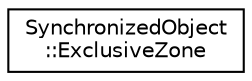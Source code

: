 digraph "Graphical Class Hierarchy"
{
  edge [fontname="Helvetica",fontsize="10",labelfontname="Helvetica",labelfontsize="10"];
  node [fontname="Helvetica",fontsize="10",shape=record];
  rankdir="LR";
  Node0 [label="SynchronizedObject\l::ExclusiveZone",height=0.2,width=0.4,color="black", fillcolor="white", style="filled",URL="$class_synchronized_object_1_1_exclusive_zone.html",tooltip="Locks a synchronization object in the current scope. "];
}
